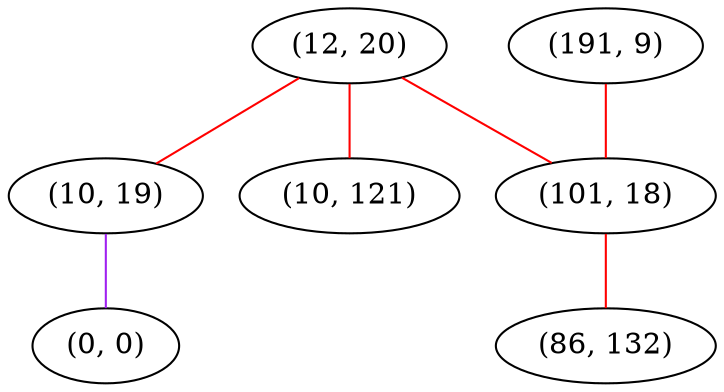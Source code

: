 graph "" {
"(12, 20)";
"(191, 9)";
"(10, 19)";
"(101, 18)";
"(10, 121)";
"(86, 132)";
"(0, 0)";
"(12, 20)" -- "(101, 18)"  [color=red, key=0, weight=1];
"(12, 20)" -- "(10, 19)"  [color=red, key=0, weight=1];
"(12, 20)" -- "(10, 121)"  [color=red, key=0, weight=1];
"(191, 9)" -- "(101, 18)"  [color=red, key=0, weight=1];
"(10, 19)" -- "(0, 0)"  [color=purple, key=0, weight=4];
"(101, 18)" -- "(86, 132)"  [color=red, key=0, weight=1];
}
